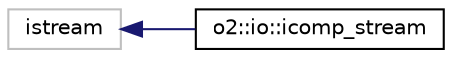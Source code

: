 digraph "Graphical Class Hierarchy"
{
 // INTERACTIVE_SVG=YES
  bgcolor="transparent";
  edge [fontname="Helvetica",fontsize="10",labelfontname="Helvetica",labelfontsize="10"];
  node [fontname="Helvetica",fontsize="10",shape=record];
  rankdir="LR";
  Node1356 [label="istream",height=0.2,width=0.4,color="grey75"];
  Node1356 -> Node0 [dir="back",color="midnightblue",fontsize="10",style="solid",fontname="Helvetica"];
  Node0 [label="o2::io::icomp_stream",height=0.2,width=0.4,color="black",URL="$d6/db0/classo2_1_1io_1_1icomp__stream.html"];
}
